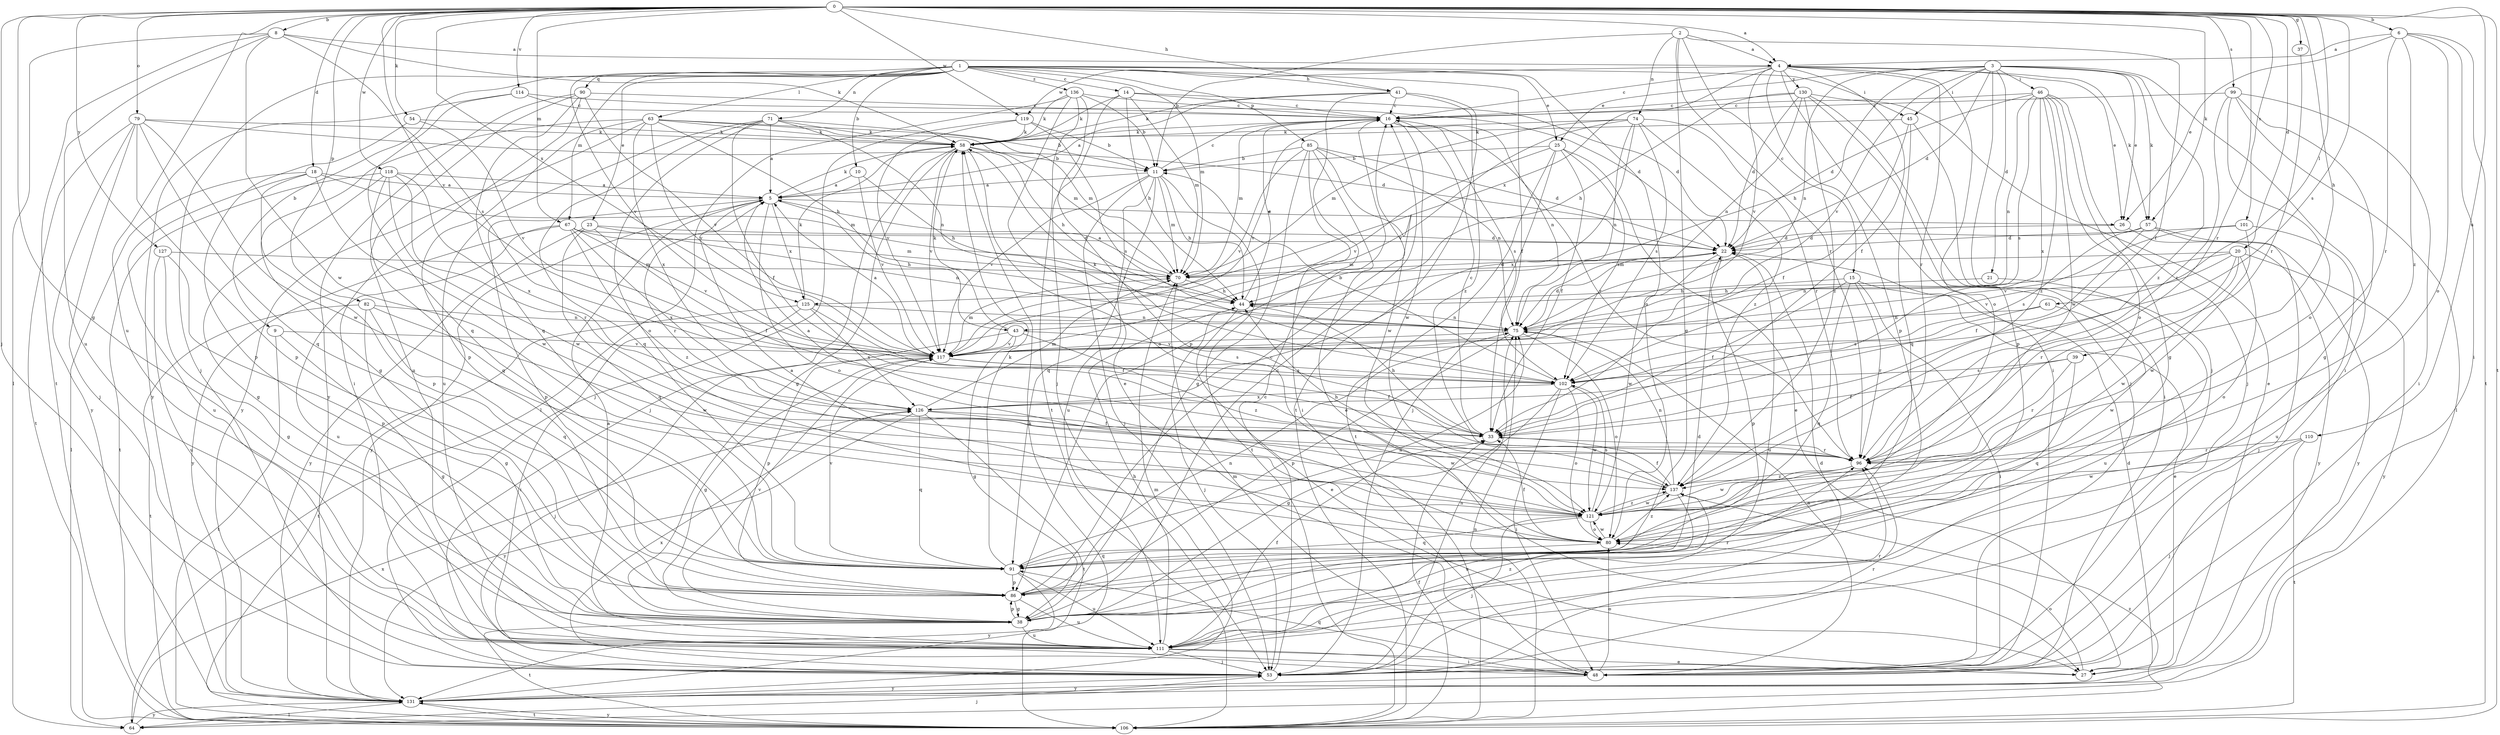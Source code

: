 strict digraph  {
0;
1;
2;
3;
4;
5;
6;
8;
9;
10;
11;
14;
15;
16;
18;
20;
21;
22;
23;
25;
26;
27;
33;
37;
38;
39;
41;
43;
44;
45;
46;
48;
53;
54;
57;
58;
61;
63;
64;
67;
70;
71;
74;
75;
79;
80;
82;
85;
86;
90;
91;
96;
99;
101;
102;
106;
110;
111;
114;
117;
118;
119;
121;
125;
126;
127;
130;
131;
136;
137;
0 -> 4  [label=a];
0 -> 6  [label=b];
0 -> 8  [label=b];
0 -> 18  [label=d];
0 -> 20  [label=d];
0 -> 37  [label=g];
0 -> 38  [label=g];
0 -> 39  [label=h];
0 -> 41  [label=h];
0 -> 53  [label=j];
0 -> 54  [label=k];
0 -> 57  [label=k];
0 -> 61  [label=l];
0 -> 67  [label=m];
0 -> 79  [label=o];
0 -> 82  [label=p];
0 -> 96  [label=r];
0 -> 99  [label=s];
0 -> 101  [label=s];
0 -> 102  [label=s];
0 -> 106  [label=t];
0 -> 110  [label=u];
0 -> 111  [label=u];
0 -> 114  [label=v];
0 -> 117  [label=v];
0 -> 118  [label=w];
0 -> 119  [label=w];
0 -> 125  [label=x];
0 -> 127  [label=y];
1 -> 9  [label=b];
1 -> 10  [label=b];
1 -> 14  [label=c];
1 -> 23  [label=e];
1 -> 25  [label=e];
1 -> 33  [label=f];
1 -> 41  [label=h];
1 -> 45  [label=i];
1 -> 53  [label=j];
1 -> 63  [label=l];
1 -> 67  [label=m];
1 -> 70  [label=m];
1 -> 71  [label=n];
1 -> 80  [label=o];
1 -> 85  [label=p];
1 -> 90  [label=q];
1 -> 117  [label=v];
1 -> 136  [label=z];
2 -> 4  [label=a];
2 -> 11  [label=b];
2 -> 15  [label=c];
2 -> 33  [label=f];
2 -> 38  [label=g];
2 -> 74  [label=n];
2 -> 96  [label=r];
3 -> 21  [label=d];
3 -> 22  [label=d];
3 -> 25  [label=e];
3 -> 26  [label=e];
3 -> 43  [label=h];
3 -> 45  [label=i];
3 -> 46  [label=i];
3 -> 48  [label=i];
3 -> 53  [label=j];
3 -> 57  [label=k];
3 -> 75  [label=n];
3 -> 117  [label=v];
3 -> 137  [label=z];
4 -> 16  [label=c];
4 -> 26  [label=e];
4 -> 33  [label=f];
4 -> 48  [label=i];
4 -> 57  [label=k];
4 -> 80  [label=o];
4 -> 86  [label=p];
4 -> 96  [label=r];
4 -> 117  [label=v];
4 -> 119  [label=w];
4 -> 125  [label=x];
4 -> 130  [label=y];
5 -> 26  [label=e];
5 -> 43  [label=h];
5 -> 58  [label=k];
5 -> 80  [label=o];
5 -> 86  [label=p];
5 -> 96  [label=r];
5 -> 125  [label=x];
5 -> 131  [label=y];
6 -> 4  [label=a];
6 -> 26  [label=e];
6 -> 48  [label=i];
6 -> 80  [label=o];
6 -> 96  [label=r];
6 -> 106  [label=t];
6 -> 137  [label=z];
8 -> 4  [label=a];
8 -> 58  [label=k];
8 -> 64  [label=l];
8 -> 102  [label=s];
8 -> 106  [label=t];
8 -> 111  [label=u];
8 -> 121  [label=w];
9 -> 38  [label=g];
9 -> 106  [label=t];
9 -> 117  [label=v];
10 -> 5  [label=a];
10 -> 44  [label=h];
10 -> 117  [label=v];
11 -> 5  [label=a];
11 -> 16  [label=c];
11 -> 44  [label=h];
11 -> 53  [label=j];
11 -> 70  [label=m];
11 -> 91  [label=q];
11 -> 106  [label=t];
11 -> 111  [label=u];
11 -> 117  [label=v];
14 -> 16  [label=c];
14 -> 22  [label=d];
14 -> 44  [label=h];
14 -> 53  [label=j];
14 -> 58  [label=k];
14 -> 70  [label=m];
15 -> 27  [label=e];
15 -> 33  [label=f];
15 -> 44  [label=h];
15 -> 48  [label=i];
15 -> 91  [label=q];
15 -> 96  [label=r];
16 -> 58  [label=k];
16 -> 70  [label=m];
16 -> 75  [label=n];
16 -> 96  [label=r];
16 -> 102  [label=s];
16 -> 117  [label=v];
16 -> 121  [label=w];
18 -> 5  [label=a];
18 -> 64  [label=l];
18 -> 70  [label=m];
18 -> 86  [label=p];
18 -> 111  [label=u];
18 -> 121  [label=w];
20 -> 70  [label=m];
20 -> 75  [label=n];
20 -> 80  [label=o];
20 -> 96  [label=r];
20 -> 117  [label=v];
20 -> 121  [label=w];
20 -> 131  [label=y];
21 -> 44  [label=h];
21 -> 111  [label=u];
22 -> 70  [label=m];
22 -> 86  [label=p];
22 -> 111  [label=u];
22 -> 121  [label=w];
23 -> 22  [label=d];
23 -> 33  [label=f];
23 -> 75  [label=n];
23 -> 91  [label=q];
23 -> 131  [label=y];
25 -> 11  [label=b];
25 -> 27  [label=e];
25 -> 33  [label=f];
25 -> 53  [label=j];
25 -> 102  [label=s];
25 -> 106  [label=t];
25 -> 117  [label=v];
26 -> 22  [label=d];
26 -> 131  [label=y];
27 -> 22  [label=d];
27 -> 80  [label=o];
33 -> 16  [label=c];
33 -> 44  [label=h];
33 -> 96  [label=r];
37 -> 96  [label=r];
38 -> 16  [label=c];
38 -> 22  [label=d];
38 -> 86  [label=p];
38 -> 96  [label=r];
38 -> 106  [label=t];
38 -> 111  [label=u];
38 -> 117  [label=v];
39 -> 33  [label=f];
39 -> 91  [label=q];
39 -> 96  [label=r];
39 -> 102  [label=s];
41 -> 5  [label=a];
41 -> 16  [label=c];
41 -> 58  [label=k];
41 -> 86  [label=p];
41 -> 106  [label=t];
41 -> 137  [label=z];
43 -> 38  [label=g];
43 -> 58  [label=k];
43 -> 86  [label=p];
43 -> 102  [label=s];
43 -> 117  [label=v];
43 -> 137  [label=z];
44 -> 16  [label=c];
44 -> 27  [label=e];
44 -> 53  [label=j];
44 -> 75  [label=n];
45 -> 33  [label=f];
45 -> 48  [label=i];
45 -> 58  [label=k];
45 -> 91  [label=q];
46 -> 16  [label=c];
46 -> 22  [label=d];
46 -> 38  [label=g];
46 -> 53  [label=j];
46 -> 75  [label=n];
46 -> 80  [label=o];
46 -> 102  [label=s];
46 -> 121  [label=w];
46 -> 126  [label=x];
46 -> 137  [label=z];
48 -> 70  [label=m];
48 -> 75  [label=n];
48 -> 80  [label=o];
48 -> 91  [label=q];
48 -> 131  [label=y];
53 -> 16  [label=c];
53 -> 22  [label=d];
53 -> 75  [label=n];
53 -> 96  [label=r];
53 -> 126  [label=x];
53 -> 131  [label=y];
54 -> 58  [label=k];
54 -> 86  [label=p];
54 -> 117  [label=v];
57 -> 22  [label=d];
57 -> 33  [label=f];
57 -> 53  [label=j];
57 -> 102  [label=s];
57 -> 131  [label=y];
58 -> 11  [label=b];
58 -> 38  [label=g];
58 -> 44  [label=h];
58 -> 53  [label=j];
58 -> 80  [label=o];
58 -> 117  [label=v];
61 -> 75  [label=n];
61 -> 102  [label=s];
61 -> 121  [label=w];
63 -> 11  [label=b];
63 -> 38  [label=g];
63 -> 44  [label=h];
63 -> 58  [label=k];
63 -> 70  [label=m];
63 -> 86  [label=p];
63 -> 117  [label=v];
63 -> 126  [label=x];
63 -> 131  [label=y];
64 -> 53  [label=j];
64 -> 126  [label=x];
64 -> 131  [label=y];
67 -> 22  [label=d];
67 -> 70  [label=m];
67 -> 111  [label=u];
67 -> 117  [label=v];
67 -> 126  [label=x];
67 -> 131  [label=y];
67 -> 137  [label=z];
70 -> 5  [label=a];
70 -> 22  [label=d];
70 -> 44  [label=h];
71 -> 5  [label=a];
71 -> 33  [label=f];
71 -> 58  [label=k];
71 -> 70  [label=m];
71 -> 75  [label=n];
71 -> 80  [label=o];
71 -> 91  [label=q];
71 -> 111  [label=u];
74 -> 58  [label=k];
74 -> 70  [label=m];
74 -> 75  [label=n];
74 -> 96  [label=r];
74 -> 102  [label=s];
74 -> 117  [label=v];
74 -> 126  [label=x];
74 -> 137  [label=z];
75 -> 22  [label=d];
75 -> 80  [label=o];
75 -> 86  [label=p];
75 -> 117  [label=v];
79 -> 22  [label=d];
79 -> 53  [label=j];
79 -> 58  [label=k];
79 -> 86  [label=p];
79 -> 91  [label=q];
79 -> 106  [label=t];
79 -> 121  [label=w];
79 -> 131  [label=y];
80 -> 5  [label=a];
80 -> 33  [label=f];
80 -> 91  [label=q];
80 -> 121  [label=w];
80 -> 137  [label=z];
82 -> 38  [label=g];
82 -> 75  [label=n];
82 -> 91  [label=q];
82 -> 106  [label=t];
82 -> 121  [label=w];
85 -> 11  [label=b];
85 -> 22  [label=d];
85 -> 27  [label=e];
85 -> 38  [label=g];
85 -> 48  [label=i];
85 -> 75  [label=n];
85 -> 117  [label=v];
85 -> 121  [label=w];
86 -> 16  [label=c];
86 -> 38  [label=g];
86 -> 75  [label=n];
86 -> 111  [label=u];
90 -> 16  [label=c];
90 -> 48  [label=i];
90 -> 91  [label=q];
90 -> 111  [label=u];
90 -> 117  [label=v];
90 -> 131  [label=y];
91 -> 58  [label=k];
91 -> 75  [label=n];
91 -> 86  [label=p];
91 -> 111  [label=u];
91 -> 117  [label=v];
91 -> 131  [label=y];
96 -> 5  [label=a];
96 -> 121  [label=w];
96 -> 137  [label=z];
99 -> 16  [label=c];
99 -> 38  [label=g];
99 -> 48  [label=i];
99 -> 64  [label=l];
99 -> 80  [label=o];
99 -> 96  [label=r];
101 -> 22  [label=d];
101 -> 111  [label=u];
101 -> 117  [label=v];
101 -> 121  [label=w];
102 -> 11  [label=b];
102 -> 38  [label=g];
102 -> 48  [label=i];
102 -> 58  [label=k];
102 -> 80  [label=o];
102 -> 121  [label=w];
102 -> 126  [label=x];
106 -> 33  [label=f];
106 -> 75  [label=n];
106 -> 131  [label=y];
106 -> 137  [label=z];
110 -> 53  [label=j];
110 -> 96  [label=r];
110 -> 106  [label=t];
110 -> 121  [label=w];
111 -> 5  [label=a];
111 -> 27  [label=e];
111 -> 33  [label=f];
111 -> 44  [label=h];
111 -> 48  [label=i];
111 -> 53  [label=j];
111 -> 96  [label=r];
111 -> 137  [label=z];
114 -> 16  [label=c];
114 -> 22  [label=d];
114 -> 91  [label=q];
114 -> 131  [label=y];
117 -> 5  [label=a];
117 -> 33  [label=f];
117 -> 38  [label=g];
117 -> 53  [label=j];
117 -> 70  [label=m];
117 -> 102  [label=s];
118 -> 5  [label=a];
118 -> 38  [label=g];
118 -> 91  [label=q];
118 -> 96  [label=r];
118 -> 106  [label=t];
118 -> 121  [label=w];
118 -> 126  [label=x];
119 -> 11  [label=b];
119 -> 53  [label=j];
119 -> 58  [label=k];
119 -> 102  [label=s];
119 -> 117  [label=v];
121 -> 53  [label=j];
121 -> 80  [label=o];
121 -> 91  [label=q];
121 -> 102  [label=s];
121 -> 137  [label=z];
125 -> 33  [label=f];
125 -> 48  [label=i];
125 -> 58  [label=k];
125 -> 75  [label=n];
125 -> 106  [label=t];
125 -> 126  [label=x];
126 -> 33  [label=f];
126 -> 70  [label=m];
126 -> 91  [label=q];
126 -> 106  [label=t];
126 -> 121  [label=w];
126 -> 131  [label=y];
127 -> 38  [label=g];
127 -> 70  [label=m];
127 -> 86  [label=p];
127 -> 111  [label=u];
130 -> 16  [label=c];
130 -> 22  [label=d];
130 -> 27  [label=e];
130 -> 44  [label=h];
130 -> 53  [label=j];
130 -> 75  [label=n];
130 -> 86  [label=p];
130 -> 137  [label=z];
131 -> 58  [label=k];
131 -> 64  [label=l];
131 -> 70  [label=m];
131 -> 106  [label=t];
136 -> 11  [label=b];
136 -> 16  [label=c];
136 -> 27  [label=e];
136 -> 58  [label=k];
136 -> 64  [label=l];
136 -> 96  [label=r];
136 -> 106  [label=t];
137 -> 33  [label=f];
137 -> 44  [label=h];
137 -> 75  [label=n];
137 -> 111  [label=u];
137 -> 121  [label=w];
}
